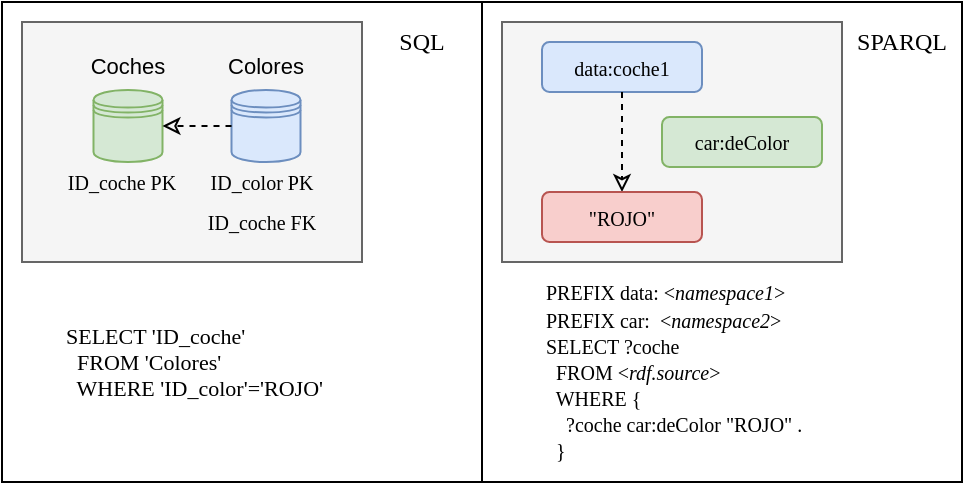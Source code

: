 <mxfile version="14.5.1" type="device"><diagram id="2EEA9Oqqr_HicRxhdqGL" name="Página-1"><mxGraphModel dx="981" dy="569" grid="1" gridSize="10" guides="1" tooltips="1" connect="1" arrows="1" fold="1" page="1" pageScale="1" pageWidth="827" pageHeight="1169" math="0" shadow="0"><root><mxCell id="0"/><mxCell id="1" parent="0"/><mxCell id="2XgLLyx3UsRfND27O2Ur-1" value="" style="rounded=0;whiteSpace=wrap;html=1;" vertex="1" parent="1"><mxGeometry x="40" y="80" width="480" height="240" as="geometry"/></mxCell><mxCell id="2XgLLyx3UsRfND27O2Ur-2" value="" style="endArrow=none;html=1;entryX=0.5;entryY=1;entryDx=0;entryDy=0;exitX=0.5;exitY=0;exitDx=0;exitDy=0;" edge="1" parent="1" source="2XgLLyx3UsRfND27O2Ur-1" target="2XgLLyx3UsRfND27O2Ur-1"><mxGeometry width="50" height="50" relative="1" as="geometry"><mxPoint x="255" y="390" as="sourcePoint"/><mxPoint x="305" y="340" as="targetPoint"/></mxGeometry></mxCell><mxCell id="2XgLLyx3UsRfND27O2Ur-3" value="&lt;font face=&quot;Roboto Mono&quot; data-font-src=&quot;https://fonts.googleapis.com/css?family=Roboto+Mono&quot;&gt;SQL&lt;/font&gt;" style="text;html=1;strokeColor=none;fillColor=none;align=center;verticalAlign=middle;whiteSpace=wrap;rounded=0;" vertex="1" parent="1"><mxGeometry x="230" y="90" width="40" height="20" as="geometry"/></mxCell><mxCell id="2XgLLyx3UsRfND27O2Ur-4" value="&lt;font face=&quot;Roboto Mono&quot; data-font-src=&quot;https://fonts.googleapis.com/css?family=Roboto+Mono&quot;&gt;SPARQL&lt;/font&gt;" style="text;html=1;strokeColor=none;fillColor=none;align=center;verticalAlign=middle;whiteSpace=wrap;rounded=0;" vertex="1" parent="1"><mxGeometry x="470" y="90" width="40" height="20" as="geometry"/></mxCell><mxCell id="2XgLLyx3UsRfND27O2Ur-42" value="" style="group" vertex="1" connectable="0" parent="1"><mxGeometry x="80" y="100" width="140" height="110" as="geometry"/></mxCell><mxCell id="2XgLLyx3UsRfND27O2Ur-47" value="" style="rounded=0;whiteSpace=wrap;html=1;fontSize=11;fillColor=#f5f5f5;strokeColor=#666666;fontColor=#333333;" vertex="1" parent="2XgLLyx3UsRfND27O2Ur-42"><mxGeometry x="-30" y="-10" width="170" height="120" as="geometry"/></mxCell><mxCell id="2XgLLyx3UsRfND27O2Ur-37" value="" style="shape=datastore;whiteSpace=wrap;html=1;fontSize=11;fillColor=#d5e8d4;strokeColor=#82b366;" vertex="1" parent="2XgLLyx3UsRfND27O2Ur-42"><mxGeometry x="5.75" y="24" width="34.5" height="36" as="geometry"/></mxCell><mxCell id="2XgLLyx3UsRfND27O2Ur-38" value="&lt;font data-font-src=&quot;https://fonts.googleapis.com/css?family=Roboto+Mono&quot; style=&quot;font-size: 11px&quot;&gt;Coches&lt;/font&gt;" style="text;html=1;strokeColor=none;fillColor=none;align=center;verticalAlign=middle;whiteSpace=wrap;rounded=0;" vertex="1" parent="2XgLLyx3UsRfND27O2Ur-42"><mxGeometry width="46" height="24" as="geometry"/></mxCell><mxCell id="2XgLLyx3UsRfND27O2Ur-39" value="" style="shape=datastore;whiteSpace=wrap;html=1;fontSize=11;fillColor=#dae8fc;strokeColor=#6c8ebf;" vertex="1" parent="2XgLLyx3UsRfND27O2Ur-42"><mxGeometry x="74.75" y="24" width="34.5" height="36" as="geometry"/></mxCell><mxCell id="2XgLLyx3UsRfND27O2Ur-40" value="&lt;font data-font-src=&quot;https://fonts.googleapis.com/css?family=Roboto+Mono&quot; style=&quot;font-size: 11px&quot;&gt;Colores&lt;/font&gt;" style="text;html=1;strokeColor=none;fillColor=none;align=center;verticalAlign=middle;whiteSpace=wrap;rounded=0;" vertex="1" parent="2XgLLyx3UsRfND27O2Ur-42"><mxGeometry x="69" width="46" height="24" as="geometry"/></mxCell><mxCell id="2XgLLyx3UsRfND27O2Ur-41" value="" style="endArrow=classic;html=1;fontSize=11;entryX=1;entryY=0.5;entryDx=0;entryDy=0;exitX=0;exitY=0.5;exitDx=0;exitDy=0;endFill=0;dashed=1;" edge="1" parent="2XgLLyx3UsRfND27O2Ur-42" source="2XgLLyx3UsRfND27O2Ur-39" target="2XgLLyx3UsRfND27O2Ur-37"><mxGeometry width="50" height="50" relative="1" as="geometry"><mxPoint x="63.25" y="120" as="sourcePoint"/><mxPoint x="120.75" y="60" as="targetPoint"/></mxGeometry></mxCell><mxCell id="2XgLLyx3UsRfND27O2Ur-43" value="&lt;font face=&quot;Roboto Mono&quot; data-font-src=&quot;https://fonts.googleapis.com/css?family=Roboto+Mono&quot; style=&quot;font-size: 11px&quot;&gt;SELECT 'ID_coche'&lt;br&gt;&lt;font face=&quot;Roboto Mono&quot; data-font-src=&quot;https://fonts.googleapis.com/css?family=Roboto+Mono&quot; style=&quot;font-size: 11px&quot;&gt;&amp;nbsp; FROM 'Colores'&lt;br&gt;&lt;/font&gt;&lt;span&gt;&amp;nbsp; WHERE 'ID_color'='ROJO'&amp;nbsp;&lt;/span&gt;&lt;br&gt;&lt;/font&gt;" style="text;html=1;strokeColor=none;fillColor=none;align=left;verticalAlign=middle;whiteSpace=wrap;rounded=0;fontSize=11;" vertex="1" parent="1"><mxGeometry x="70" y="230" width="190" height="60" as="geometry"/></mxCell><mxCell id="2XgLLyx3UsRfND27O2Ur-44" value="&lt;font face=&quot;Roboto Mono&quot; data-font-src=&quot;https://fonts.googleapis.com/css?family=Roboto+Mono&quot; style=&quot;font-size: 10px&quot;&gt;ID_coche PK&lt;/font&gt;" style="text;html=1;strokeColor=none;fillColor=none;align=center;verticalAlign=middle;whiteSpace=wrap;rounded=0;fontSize=11;" vertex="1" parent="1"><mxGeometry x="60" y="160" width="80" height="20" as="geometry"/></mxCell><mxCell id="2XgLLyx3UsRfND27O2Ur-45" value="&lt;font face=&quot;Roboto Mono&quot; data-font-src=&quot;https://fonts.googleapis.com/css?family=Roboto+Mono&quot; style=&quot;font-size: 10px&quot;&gt;ID_coche FK&lt;/font&gt;" style="text;html=1;strokeColor=none;fillColor=none;align=center;verticalAlign=middle;whiteSpace=wrap;rounded=0;fontSize=11;" vertex="1" parent="1"><mxGeometry x="130" y="180" width="80" height="20" as="geometry"/></mxCell><mxCell id="2XgLLyx3UsRfND27O2Ur-46" value="&lt;font face=&quot;Roboto Mono&quot; data-font-src=&quot;https://fonts.googleapis.com/css?family=Roboto+Mono&quot; style=&quot;font-size: 10px&quot;&gt;ID_color PK&lt;/font&gt;" style="text;html=1;strokeColor=none;fillColor=none;align=center;verticalAlign=middle;whiteSpace=wrap;rounded=0;fontSize=11;" vertex="1" parent="1"><mxGeometry x="130" y="160" width="80" height="20" as="geometry"/></mxCell><mxCell id="2XgLLyx3UsRfND27O2Ur-48" value="" style="rounded=0;whiteSpace=wrap;html=1;fontSize=11;fillColor=#f5f5f5;strokeColor=#666666;fontColor=#333333;" vertex="1" parent="1"><mxGeometry x="290" y="90" width="170" height="120" as="geometry"/></mxCell><mxCell id="2XgLLyx3UsRfND27O2Ur-50" value="&lt;font face=&quot;Roboto Mono&quot; data-font-src=&quot;https://fonts.googleapis.com/css?family=Roboto+Mono&quot; style=&quot;font-size: 10px&quot;&gt;data:coche1&lt;/font&gt;" style="rounded=1;whiteSpace=wrap;html=1;fontSize=11;fillColor=#dae8fc;strokeColor=#6c8ebf;" vertex="1" parent="1"><mxGeometry x="310" y="100" width="80" height="25" as="geometry"/></mxCell><mxCell id="2XgLLyx3UsRfND27O2Ur-51" value="" style="endArrow=classic;html=1;dashed=1;fontSize=11;exitX=0.5;exitY=1;exitDx=0;exitDy=0;endFill=0;entryX=0.5;entryY=0;entryDx=0;entryDy=0;" edge="1" parent="1" source="2XgLLyx3UsRfND27O2Ur-50" target="2XgLLyx3UsRfND27O2Ur-53"><mxGeometry width="50" height="50" relative="1" as="geometry"><mxPoint x="120" y="160" as="sourcePoint"/><mxPoint x="340" y="10" as="targetPoint"/></mxGeometry></mxCell><mxCell id="2XgLLyx3UsRfND27O2Ur-53" value="&lt;font face=&quot;Roboto Mono&quot;&gt;&lt;span style=&quot;font-size: 10px&quot;&gt;&quot;ROJO&quot;&lt;/span&gt;&lt;/font&gt;" style="rounded=1;whiteSpace=wrap;html=1;fontSize=11;fillColor=#f8cecc;strokeColor=#b85450;" vertex="1" parent="1"><mxGeometry x="310" y="175" width="80" height="25" as="geometry"/></mxCell><mxCell id="2XgLLyx3UsRfND27O2Ur-56" value="&lt;font face=&quot;Roboto Mono&quot; data-font-src=&quot;https://fonts.googleapis.com/css?family=Roboto+Mono&quot; style=&quot;font-size: 10px&quot;&gt;car:deColor&lt;/font&gt;" style="rounded=1;whiteSpace=wrap;html=1;fontSize=11;fillColor=#d5e8d4;strokeColor=#82b366;" vertex="1" parent="1"><mxGeometry x="370" y="137.5" width="80" height="25" as="geometry"/></mxCell><mxCell id="2XgLLyx3UsRfND27O2Ur-58" value="&lt;font face=&quot;Roboto Mono&quot; data-font-src=&quot;https://fonts.googleapis.com/css?family=Roboto+Mono&quot; style=&quot;font-size: 10px&quot;&gt;PREFIX data: &amp;lt;&lt;i&gt;namespace1&lt;/i&gt;&amp;gt;&lt;br&gt;PREFIX car:&amp;nbsp; &amp;lt;&lt;i&gt;namespace2&lt;/i&gt;&amp;gt;&lt;br&gt;SELECT ?coche&lt;br&gt;&amp;nbsp; FROM &amp;lt;&lt;i&gt;rdf.source&lt;/i&gt;&amp;gt;&lt;br&gt;&amp;nbsp; WHERE {&lt;br&gt;&amp;nbsp; &amp;nbsp; ?coche car:deColor &quot;ROJO&quot; .&amp;nbsp;&lt;br&gt;&amp;nbsp; }&lt;br&gt;&lt;/font&gt;" style="text;html=1;strokeColor=none;fillColor=none;align=left;verticalAlign=middle;whiteSpace=wrap;rounded=0;fontSize=11;" vertex="1" parent="1"><mxGeometry x="310" y="210" width="200" height="110" as="geometry"/></mxCell></root></mxGraphModel></diagram></mxfile>